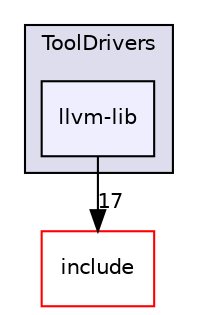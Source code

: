 digraph "lib/ToolDrivers/llvm-lib" {
  bgcolor=transparent;
  compound=true
  node [ fontsize="10", fontname="Helvetica"];
  edge [ labelfontsize="10", labelfontname="Helvetica"];
  subgraph clusterdir_0deb98a24ce3a530e05f88881105608c {
    graph [ bgcolor="#ddddee", pencolor="black", label="ToolDrivers" fontname="Helvetica", fontsize="10", URL="dir_0deb98a24ce3a530e05f88881105608c.html"]
  dir_2b225a091dbd7b7eb9e6634617bc16eb [shape=box, label="llvm-lib", style="filled", fillcolor="#eeeeff", pencolor="black", URL="dir_2b225a091dbd7b7eb9e6634617bc16eb.html"];
  }
  dir_d44c64559bbebec7f509842c48db8b23 [shape=box label="include" color="red" URL="dir_d44c64559bbebec7f509842c48db8b23.html"];
  dir_2b225a091dbd7b7eb9e6634617bc16eb->dir_d44c64559bbebec7f509842c48db8b23 [headlabel="17", labeldistance=1.5 headhref="dir_000228_000001.html"];
}
